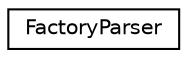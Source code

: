 digraph "Graphical Class Hierarchy"
{
  edge [fontname="Helvetica",fontsize="10",labelfontname="Helvetica",labelfontsize="10"];
  node [fontname="Helvetica",fontsize="10",shape=record];
  rankdir="LR";
  Node1 [label="FactoryParser",height=0.2,width=0.4,color="black", fillcolor="white", style="filled",URL="$dc/d6b/class_factory_parser.html"];
}
